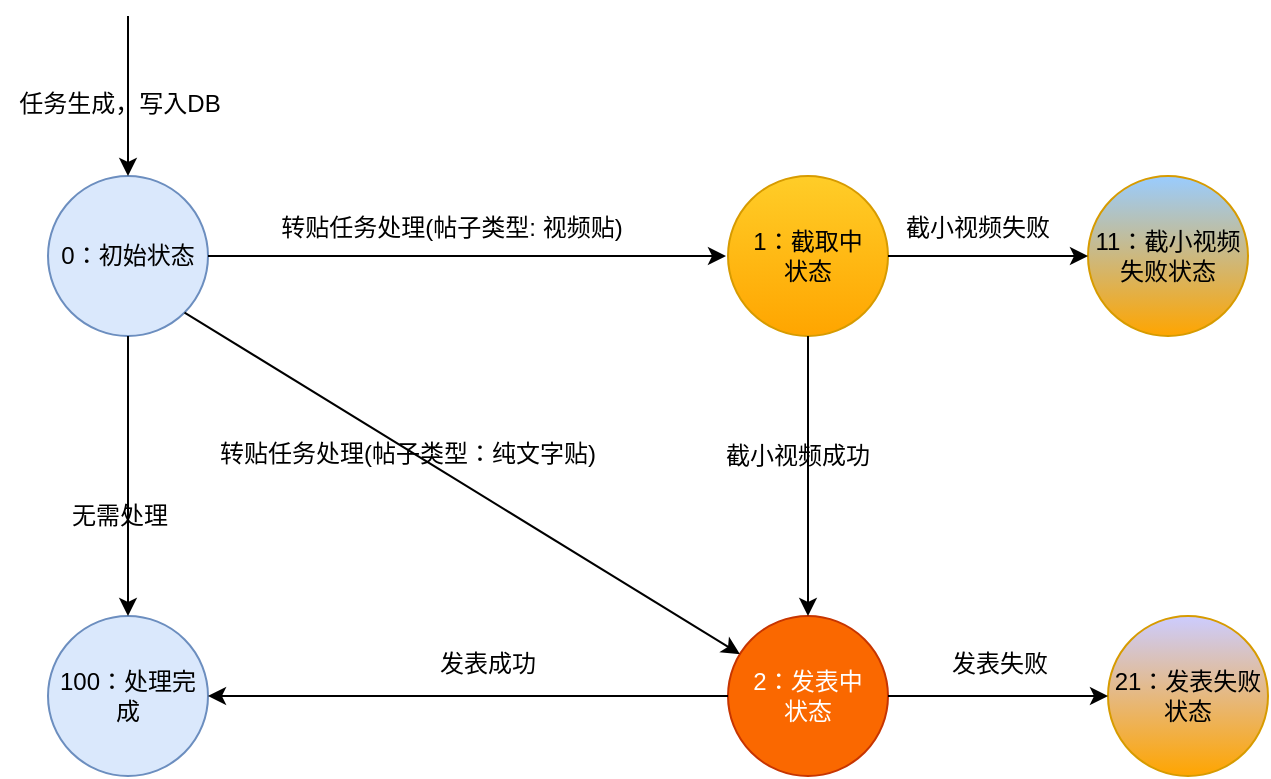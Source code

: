<mxfile version="14.4.2" type="github">
  <diagram id="6j3dQFhbYTJ2u7eZ2uXB" name="第 1 页">
    <mxGraphModel dx="1422" dy="762" grid="1" gridSize="10" guides="1" tooltips="1" connect="1" arrows="1" fold="1" page="1" pageScale="1" pageWidth="827" pageHeight="1169" math="0" shadow="0">
      <root>
        <mxCell id="0" />
        <mxCell id="1" parent="0" />
        <mxCell id="c2irgHofqOnbrOl-X08O-2" value="0：初始状态" style="ellipse;whiteSpace=wrap;html=1;aspect=fixed;fillColor=#dae8fc;strokeColor=#6c8ebf;" vertex="1" parent="1">
          <mxGeometry x="110" y="230" width="80" height="80" as="geometry" />
        </mxCell>
        <mxCell id="c2irgHofqOnbrOl-X08O-3" value="1：截取中&lt;br&gt;状态" style="ellipse;whiteSpace=wrap;html=1;aspect=fixed;fillColor=#ffcd28;strokeColor=#d79b00;gradientColor=#ffa500;" vertex="1" parent="1">
          <mxGeometry x="450" y="230" width="80" height="80" as="geometry" />
        </mxCell>
        <mxCell id="c2irgHofqOnbrOl-X08O-4" value="2：发表中&lt;br&gt;状态" style="ellipse;whiteSpace=wrap;html=1;aspect=fixed;fillColor=#fa6800;strokeColor=#C73500;fontColor=#ffffff;" vertex="1" parent="1">
          <mxGeometry x="450" y="450" width="80" height="80" as="geometry" />
        </mxCell>
        <mxCell id="c2irgHofqOnbrOl-X08O-5" value="100：处理完成" style="ellipse;whiteSpace=wrap;html=1;aspect=fixed;fillColor=#dae8fc;strokeColor=#6c8ebf;" vertex="1" parent="1">
          <mxGeometry x="110" y="450" width="80" height="80" as="geometry" />
        </mxCell>
        <mxCell id="c2irgHofqOnbrOl-X08O-6" value="" style="endArrow=classic;html=1;" edge="1" parent="1" source="c2irgHofqOnbrOl-X08O-2">
          <mxGeometry width="50" height="50" relative="1" as="geometry">
            <mxPoint x="190" y="310" as="sourcePoint" />
            <mxPoint x="449" y="270" as="targetPoint" />
          </mxGeometry>
        </mxCell>
        <mxCell id="c2irgHofqOnbrOl-X08O-7" value="" style="endArrow=classic;html=1;entryX=0.5;entryY=0;entryDx=0;entryDy=0;exitX=0.5;exitY=1;exitDx=0;exitDy=0;" edge="1" parent="1" source="c2irgHofqOnbrOl-X08O-3" target="c2irgHofqOnbrOl-X08O-4">
          <mxGeometry width="50" height="50" relative="1" as="geometry">
            <mxPoint x="200" y="280" as="sourcePoint" />
            <mxPoint x="459" y="280" as="targetPoint" />
          </mxGeometry>
        </mxCell>
        <mxCell id="c2irgHofqOnbrOl-X08O-8" value="" style="endArrow=classic;html=1;entryX=1;entryY=0.5;entryDx=0;entryDy=0;exitX=0;exitY=0.5;exitDx=0;exitDy=0;" edge="1" parent="1" source="c2irgHofqOnbrOl-X08O-4" target="c2irgHofqOnbrOl-X08O-5">
          <mxGeometry width="50" height="50" relative="1" as="geometry">
            <mxPoint x="500" y="320" as="sourcePoint" />
            <mxPoint x="500" y="460" as="targetPoint" />
          </mxGeometry>
        </mxCell>
        <mxCell id="c2irgHofqOnbrOl-X08O-9" value="" style="endArrow=classic;html=1;entryX=0.5;entryY=0;entryDx=0;entryDy=0;" edge="1" parent="1" target="c2irgHofqOnbrOl-X08O-2">
          <mxGeometry width="50" height="50" relative="1" as="geometry">
            <mxPoint x="150" y="150" as="sourcePoint" />
            <mxPoint x="459" y="280" as="targetPoint" />
          </mxGeometry>
        </mxCell>
        <mxCell id="c2irgHofqOnbrOl-X08O-10" value="任务生成，写入DB" style="text;html=1;strokeColor=none;fillColor=none;align=center;verticalAlign=middle;whiteSpace=wrap;rounded=0;" vertex="1" parent="1">
          <mxGeometry x="86" y="184" width="120" height="20" as="geometry" />
        </mxCell>
        <mxCell id="c2irgHofqOnbrOl-X08O-11" value="转贴任务处理(帖子类型: 视频贴)" style="text;html=1;strokeColor=none;fillColor=none;align=center;verticalAlign=middle;whiteSpace=wrap;rounded=0;" vertex="1" parent="1">
          <mxGeometry x="222" y="246" width="180" height="20" as="geometry" />
        </mxCell>
        <mxCell id="c2irgHofqOnbrOl-X08O-12" value="截小视频成功" style="text;html=1;strokeColor=none;fillColor=none;align=center;verticalAlign=middle;whiteSpace=wrap;rounded=0;horizontal=1;" vertex="1" parent="1">
          <mxGeometry x="440" y="335" width="90" height="70" as="geometry" />
        </mxCell>
        <mxCell id="c2irgHofqOnbrOl-X08O-13" value="发表成功" style="text;html=1;strokeColor=none;fillColor=none;align=center;verticalAlign=middle;whiteSpace=wrap;rounded=0;" vertex="1" parent="1">
          <mxGeometry x="205" y="464" width="250" height="20" as="geometry" />
        </mxCell>
        <mxCell id="c2irgHofqOnbrOl-X08O-15" value="截小视频失败" style="text;html=1;strokeColor=none;fillColor=none;align=center;verticalAlign=middle;whiteSpace=wrap;rounded=0;horizontal=1;" vertex="1" parent="1">
          <mxGeometry x="530" y="221" width="90" height="70" as="geometry" />
        </mxCell>
        <mxCell id="c2irgHofqOnbrOl-X08O-16" value="" style="endArrow=classic;html=1;exitX=1;exitY=1;exitDx=0;exitDy=0;" edge="1" parent="1" source="c2irgHofqOnbrOl-X08O-2" target="c2irgHofqOnbrOl-X08O-4">
          <mxGeometry width="50" height="50" relative="1" as="geometry">
            <mxPoint x="200" y="280" as="sourcePoint" />
            <mxPoint x="459" y="280" as="targetPoint" />
          </mxGeometry>
        </mxCell>
        <mxCell id="c2irgHofqOnbrOl-X08O-17" value="转贴任务处理(帖子类型：纯文字贴)" style="text;html=1;strokeColor=none;fillColor=none;align=center;verticalAlign=middle;whiteSpace=wrap;rounded=0;" vertex="1" parent="1">
          <mxGeometry x="190" y="359" width="200" height="20" as="geometry" />
        </mxCell>
        <mxCell id="c2irgHofqOnbrOl-X08O-19" value="发表失败" style="text;html=1;strokeColor=none;fillColor=none;align=center;verticalAlign=middle;whiteSpace=wrap;rounded=0;" vertex="1" parent="1">
          <mxGeometry x="560" y="464" width="52" height="20" as="geometry" />
        </mxCell>
        <mxCell id="c2irgHofqOnbrOl-X08O-20" value="无需处理" style="text;html=1;strokeColor=none;fillColor=none;align=center;verticalAlign=middle;whiteSpace=wrap;rounded=0;" vertex="1" parent="1">
          <mxGeometry x="86" y="390" width="120" height="20" as="geometry" />
        </mxCell>
        <mxCell id="c2irgHofqOnbrOl-X08O-21" value="" style="endArrow=classic;html=1;entryX=0.5;entryY=0;entryDx=0;entryDy=0;exitX=0.5;exitY=1;exitDx=0;exitDy=0;" edge="1" parent="1" source="c2irgHofqOnbrOl-X08O-2" target="c2irgHofqOnbrOl-X08O-5">
          <mxGeometry width="50" height="50" relative="1" as="geometry">
            <mxPoint x="-40" y="310" as="sourcePoint" />
            <mxPoint x="10" y="260" as="targetPoint" />
          </mxGeometry>
        </mxCell>
        <mxCell id="c2irgHofqOnbrOl-X08O-22" value="11：截小视频失败状态" style="ellipse;whiteSpace=wrap;html=1;aspect=fixed;strokeColor=#d79b00;gradientColor=#ffa500;fillColor=#99CCFF;" vertex="1" parent="1">
          <mxGeometry x="630" y="230" width="80" height="80" as="geometry" />
        </mxCell>
        <mxCell id="c2irgHofqOnbrOl-X08O-23" value="" style="endArrow=classic;html=1;entryX=0;entryY=0.5;entryDx=0;entryDy=0;exitX=1;exitY=0.5;exitDx=0;exitDy=0;" edge="1" parent="1" source="c2irgHofqOnbrOl-X08O-3" target="c2irgHofqOnbrOl-X08O-22">
          <mxGeometry width="50" height="50" relative="1" as="geometry">
            <mxPoint x="450" y="140" as="sourcePoint" />
            <mxPoint x="500" y="90" as="targetPoint" />
          </mxGeometry>
        </mxCell>
        <mxCell id="c2irgHofqOnbrOl-X08O-24" value="21：发表失败状态" style="ellipse;whiteSpace=wrap;html=1;aspect=fixed;strokeColor=#d79b00;gradientColor=#ffa500;fillColor=#CCCCFF;" vertex="1" parent="1">
          <mxGeometry x="640" y="450" width="80" height="80" as="geometry" />
        </mxCell>
        <mxCell id="c2irgHofqOnbrOl-X08O-27" value="" style="endArrow=classic;html=1;entryX=0;entryY=0.5;entryDx=0;entryDy=0;exitX=1;exitY=0.5;exitDx=0;exitDy=0;" edge="1" parent="1" source="c2irgHofqOnbrOl-X08O-4" target="c2irgHofqOnbrOl-X08O-24">
          <mxGeometry width="50" height="50" relative="1" as="geometry">
            <mxPoint x="630" y="600" as="sourcePoint" />
            <mxPoint x="680" y="550" as="targetPoint" />
          </mxGeometry>
        </mxCell>
      </root>
    </mxGraphModel>
  </diagram>
</mxfile>

